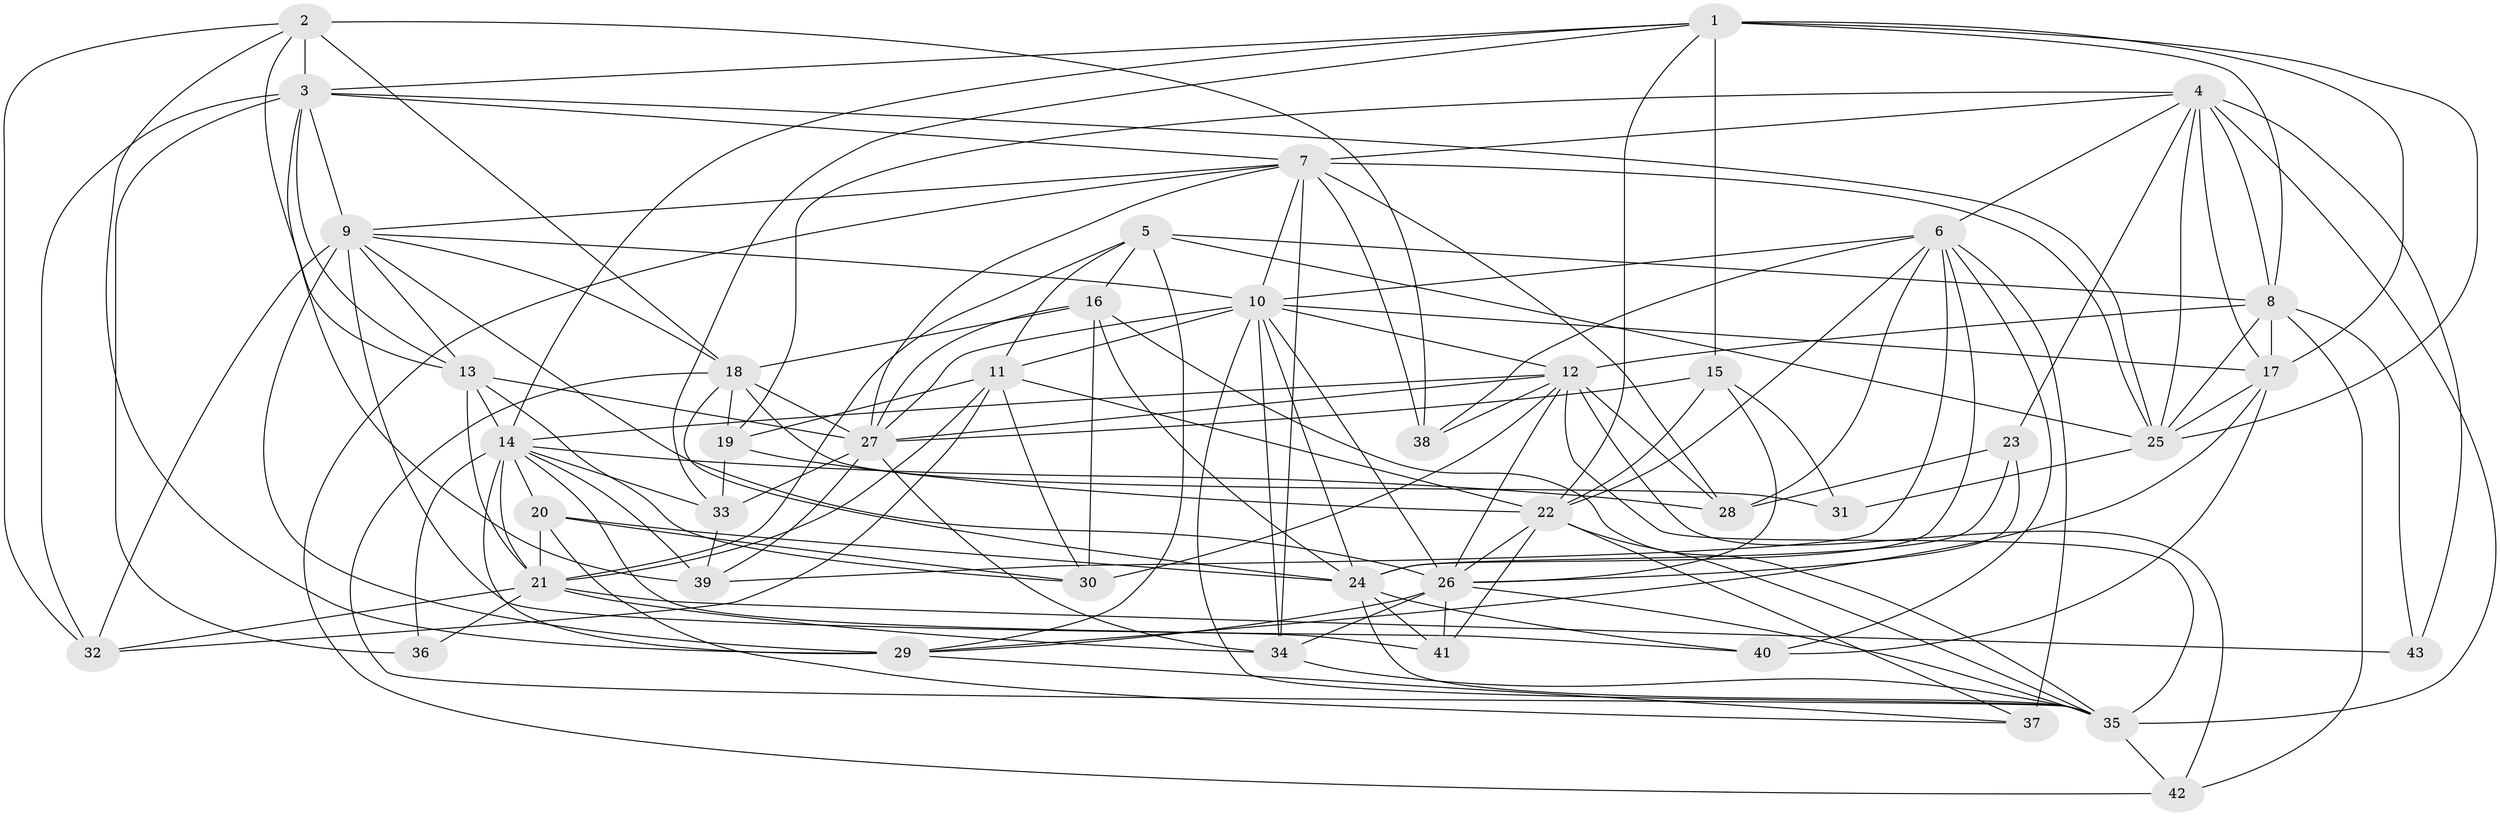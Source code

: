 // original degree distribution, {4: 1.0}
// Generated by graph-tools (version 1.1) at 2025/53/03/04/25 22:53:36]
// undirected, 43 vertices, 146 edges
graph export_dot {
  node [color=gray90,style=filled];
  1;
  2;
  3;
  4;
  5;
  6;
  7;
  8;
  9;
  10;
  11;
  12;
  13;
  14;
  15;
  16;
  17;
  18;
  19;
  20;
  21;
  22;
  23;
  24;
  25;
  26;
  27;
  28;
  29;
  30;
  31;
  32;
  33;
  34;
  35;
  36;
  37;
  38;
  39;
  40;
  41;
  42;
  43;
  1 -- 3 [weight=1.0];
  1 -- 8 [weight=2.0];
  1 -- 14 [weight=1.0];
  1 -- 15 [weight=2.0];
  1 -- 17 [weight=1.0];
  1 -- 22 [weight=1.0];
  1 -- 25 [weight=1.0];
  1 -- 33 [weight=1.0];
  2 -- 3 [weight=2.0];
  2 -- 13 [weight=1.0];
  2 -- 18 [weight=1.0];
  2 -- 29 [weight=1.0];
  2 -- 32 [weight=1.0];
  2 -- 38 [weight=2.0];
  3 -- 7 [weight=2.0];
  3 -- 9 [weight=1.0];
  3 -- 13 [weight=1.0];
  3 -- 25 [weight=1.0];
  3 -- 32 [weight=2.0];
  3 -- 36 [weight=1.0];
  3 -- 39 [weight=1.0];
  4 -- 6 [weight=1.0];
  4 -- 7 [weight=1.0];
  4 -- 8 [weight=3.0];
  4 -- 17 [weight=1.0];
  4 -- 19 [weight=2.0];
  4 -- 23 [weight=1.0];
  4 -- 25 [weight=1.0];
  4 -- 35 [weight=1.0];
  4 -- 43 [weight=1.0];
  5 -- 8 [weight=1.0];
  5 -- 11 [weight=2.0];
  5 -- 16 [weight=1.0];
  5 -- 21 [weight=1.0];
  5 -- 25 [weight=1.0];
  5 -- 29 [weight=2.0];
  6 -- 10 [weight=1.0];
  6 -- 22 [weight=1.0];
  6 -- 24 [weight=1.0];
  6 -- 28 [weight=1.0];
  6 -- 37 [weight=3.0];
  6 -- 38 [weight=2.0];
  6 -- 39 [weight=1.0];
  6 -- 40 [weight=1.0];
  7 -- 9 [weight=1.0];
  7 -- 10 [weight=1.0];
  7 -- 25 [weight=1.0];
  7 -- 27 [weight=1.0];
  7 -- 28 [weight=2.0];
  7 -- 34 [weight=1.0];
  7 -- 38 [weight=1.0];
  7 -- 42 [weight=1.0];
  8 -- 12 [weight=2.0];
  8 -- 17 [weight=1.0];
  8 -- 25 [weight=1.0];
  8 -- 42 [weight=1.0];
  8 -- 43 [weight=1.0];
  9 -- 10 [weight=1.0];
  9 -- 13 [weight=1.0];
  9 -- 18 [weight=1.0];
  9 -- 26 [weight=1.0];
  9 -- 29 [weight=4.0];
  9 -- 32 [weight=1.0];
  9 -- 40 [weight=1.0];
  10 -- 11 [weight=1.0];
  10 -- 12 [weight=1.0];
  10 -- 17 [weight=1.0];
  10 -- 24 [weight=2.0];
  10 -- 26 [weight=1.0];
  10 -- 27 [weight=1.0];
  10 -- 34 [weight=1.0];
  10 -- 35 [weight=1.0];
  11 -- 19 [weight=1.0];
  11 -- 21 [weight=2.0];
  11 -- 22 [weight=2.0];
  11 -- 30 [weight=1.0];
  11 -- 32 [weight=3.0];
  12 -- 14 [weight=1.0];
  12 -- 26 [weight=1.0];
  12 -- 27 [weight=1.0];
  12 -- 28 [weight=1.0];
  12 -- 30 [weight=2.0];
  12 -- 35 [weight=1.0];
  12 -- 38 [weight=1.0];
  12 -- 42 [weight=1.0];
  13 -- 14 [weight=1.0];
  13 -- 21 [weight=1.0];
  13 -- 27 [weight=1.0];
  13 -- 30 [weight=2.0];
  14 -- 20 [weight=1.0];
  14 -- 21 [weight=1.0];
  14 -- 28 [weight=1.0];
  14 -- 29 [weight=1.0];
  14 -- 33 [weight=1.0];
  14 -- 36 [weight=1.0];
  14 -- 39 [weight=2.0];
  14 -- 41 [weight=1.0];
  15 -- 22 [weight=1.0];
  15 -- 26 [weight=1.0];
  15 -- 27 [weight=1.0];
  15 -- 31 [weight=1.0];
  16 -- 18 [weight=1.0];
  16 -- 24 [weight=1.0];
  16 -- 27 [weight=1.0];
  16 -- 30 [weight=1.0];
  16 -- 35 [weight=1.0];
  17 -- 25 [weight=1.0];
  17 -- 29 [weight=2.0];
  17 -- 40 [weight=1.0];
  18 -- 19 [weight=1.0];
  18 -- 24 [weight=1.0];
  18 -- 27 [weight=2.0];
  18 -- 31 [weight=2.0];
  18 -- 35 [weight=1.0];
  19 -- 22 [weight=1.0];
  19 -- 33 [weight=1.0];
  20 -- 21 [weight=1.0];
  20 -- 24 [weight=1.0];
  20 -- 30 [weight=2.0];
  20 -- 37 [weight=1.0];
  21 -- 32 [weight=1.0];
  21 -- 34 [weight=1.0];
  21 -- 36 [weight=2.0];
  21 -- 43 [weight=2.0];
  22 -- 26 [weight=1.0];
  22 -- 35 [weight=1.0];
  22 -- 37 [weight=1.0];
  22 -- 41 [weight=1.0];
  23 -- 24 [weight=1.0];
  23 -- 26 [weight=1.0];
  23 -- 28 [weight=1.0];
  24 -- 35 [weight=1.0];
  24 -- 40 [weight=1.0];
  24 -- 41 [weight=1.0];
  25 -- 31 [weight=1.0];
  26 -- 29 [weight=1.0];
  26 -- 34 [weight=1.0];
  26 -- 35 [weight=1.0];
  26 -- 41 [weight=1.0];
  27 -- 33 [weight=2.0];
  27 -- 34 [weight=1.0];
  27 -- 39 [weight=1.0];
  29 -- 37 [weight=1.0];
  33 -- 39 [weight=1.0];
  34 -- 35 [weight=1.0];
  35 -- 42 [weight=1.0];
}
